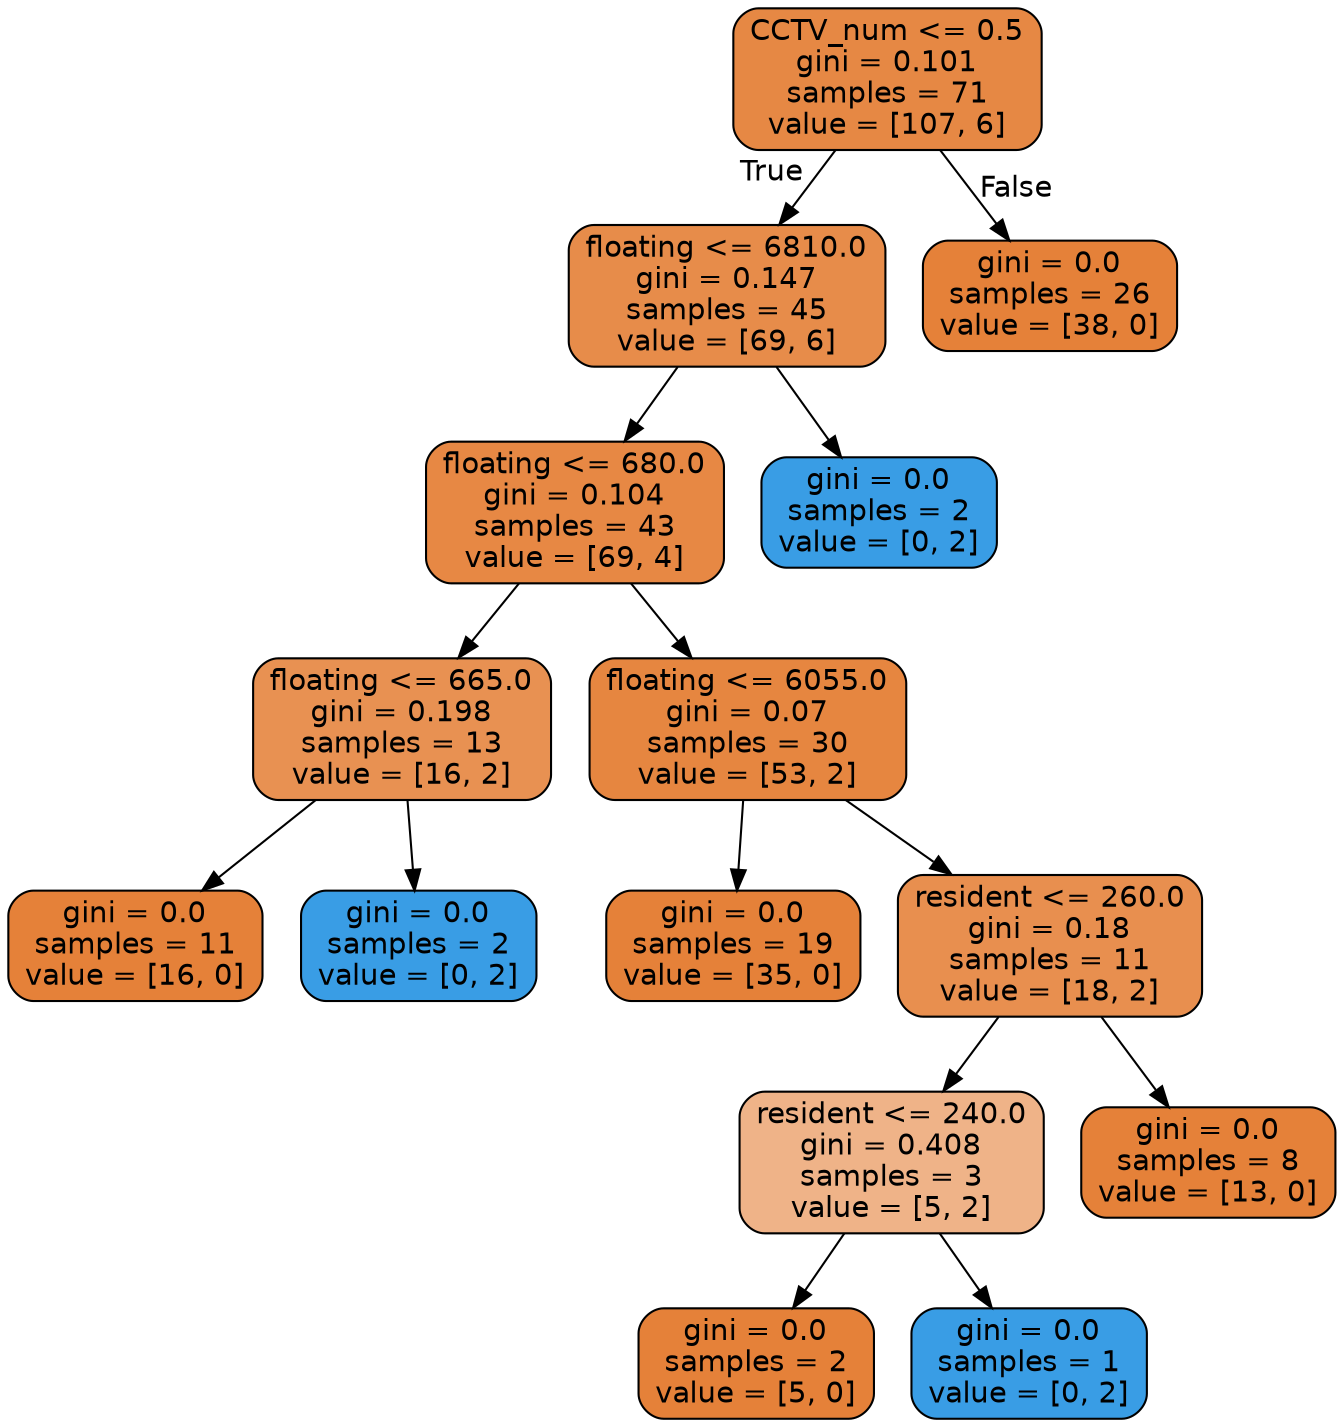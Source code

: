 digraph Tree {
node [shape=box, style="filled, rounded", color="black", fontname=helvetica] ;
edge [fontname=helvetica] ;
0 [label="CCTV_num <= 0.5\ngini = 0.101\nsamples = 71\nvalue = [107, 6]", fillcolor="#e68844"] ;
1 [label="floating <= 6810.0\ngini = 0.147\nsamples = 45\nvalue = [69, 6]", fillcolor="#e78c4a"] ;
0 -> 1 [labeldistance=2.5, labelangle=45, headlabel="True"] ;
2 [label="floating <= 680.0\ngini = 0.104\nsamples = 43\nvalue = [69, 4]", fillcolor="#e78844"] ;
1 -> 2 ;
3 [label="floating <= 665.0\ngini = 0.198\nsamples = 13\nvalue = [16, 2]", fillcolor="#e89152"] ;
2 -> 3 ;
4 [label="gini = 0.0\nsamples = 11\nvalue = [16, 0]", fillcolor="#e58139"] ;
3 -> 4 ;
5 [label="gini = 0.0\nsamples = 2\nvalue = [0, 2]", fillcolor="#399de5"] ;
3 -> 5 ;
6 [label="floating <= 6055.0\ngini = 0.07\nsamples = 30\nvalue = [53, 2]", fillcolor="#e68640"] ;
2 -> 6 ;
7 [label="gini = 0.0\nsamples = 19\nvalue = [35, 0]", fillcolor="#e58139"] ;
6 -> 7 ;
8 [label="resident <= 260.0\ngini = 0.18\nsamples = 11\nvalue = [18, 2]", fillcolor="#e88f4f"] ;
6 -> 8 ;
9 [label="resident <= 240.0\ngini = 0.408\nsamples = 3\nvalue = [5, 2]", fillcolor="#efb388"] ;
8 -> 9 ;
10 [label="gini = 0.0\nsamples = 2\nvalue = [5, 0]", fillcolor="#e58139"] ;
9 -> 10 ;
11 [label="gini = 0.0\nsamples = 1\nvalue = [0, 2]", fillcolor="#399de5"] ;
9 -> 11 ;
12 [label="gini = 0.0\nsamples = 8\nvalue = [13, 0]", fillcolor="#e58139"] ;
8 -> 12 ;
13 [label="gini = 0.0\nsamples = 2\nvalue = [0, 2]", fillcolor="#399de5"] ;
1 -> 13 ;
14 [label="gini = 0.0\nsamples = 26\nvalue = [38, 0]", fillcolor="#e58139"] ;
0 -> 14 [labeldistance=2.5, labelangle=-45, headlabel="False"] ;
}